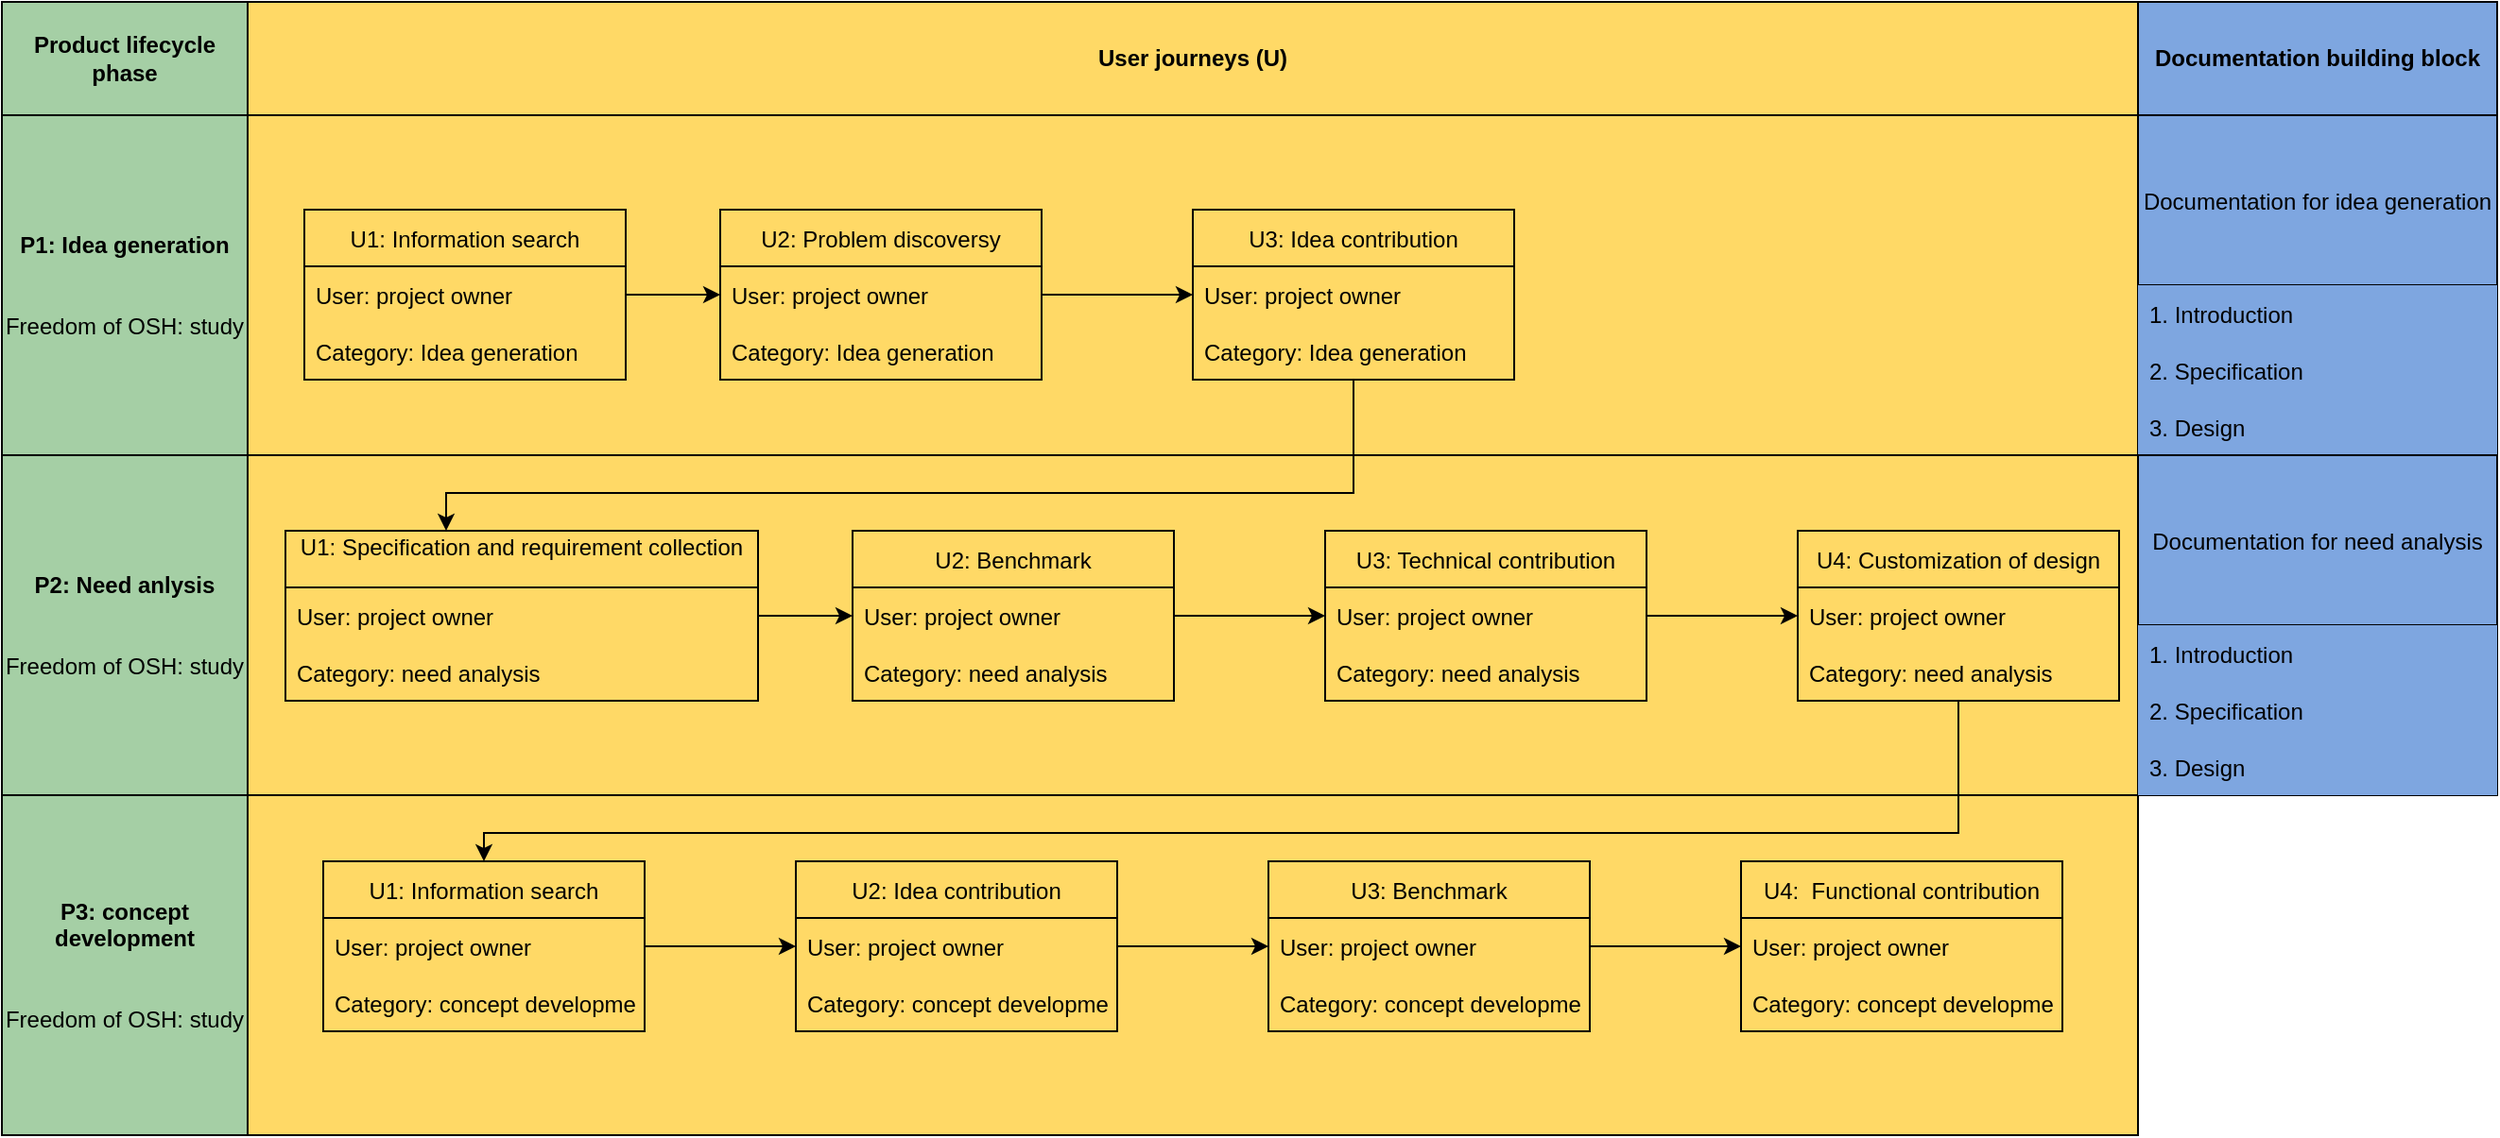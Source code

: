 <mxfile version="15.3.8" type="github">
  <diagram id="PqBIYU05dPy_sP4pm3ZJ" name="Page-1">
    <mxGraphModel dx="1186" dy="651" grid="1" gridSize="10" guides="1" tooltips="1" connect="1" arrows="1" fold="1" page="1" pageScale="1" pageWidth="827" pageHeight="1169" math="0" shadow="0">
      <root>
        <mxCell id="0" />
        <mxCell id="1" parent="0" />
        <mxCell id="xGW7fza09lIFAX_tL9IV-95" value="" style="rounded=0;whiteSpace=wrap;html=1;fillColor=#FFD966;" vertex="1" parent="1">
          <mxGeometry x="230" y="460" width="1000" height="180" as="geometry" />
        </mxCell>
        <mxCell id="xGW7fza09lIFAX_tL9IV-64" value="" style="rounded=0;whiteSpace=wrap;html=1;fillColor=#FFD966;" vertex="1" parent="1">
          <mxGeometry x="230" y="280" width="1000" height="180" as="geometry" />
        </mxCell>
        <mxCell id="xGW7fza09lIFAX_tL9IV-52" value="" style="rounded=0;whiteSpace=wrap;html=1;fillColor=#FFD966;" vertex="1" parent="1">
          <mxGeometry x="230" y="100" width="1000" height="180" as="geometry" />
        </mxCell>
        <mxCell id="xGW7fza09lIFAX_tL9IV-37" value="&lt;div&gt;&lt;b&gt;P1: Idea generation&lt;/b&gt;&lt;/div&gt;&lt;div&gt;&lt;br&gt;&lt;/div&gt;&lt;div&gt;&lt;br&gt;&lt;/div&gt;&lt;div&gt;Freedom of OSH: study&lt;br&gt;&lt;/div&gt;" style="rounded=0;whiteSpace=wrap;html=1;fillColor=#A5CFA5;" vertex="1" parent="1">
          <mxGeometry x="100" y="100" width="130" height="180" as="geometry" />
        </mxCell>
        <mxCell id="xGW7fza09lIFAX_tL9IV-38" value="U1: Information search" style="swimlane;fontStyle=0;childLayout=stackLayout;horizontal=1;startSize=30;horizontalStack=0;resizeParent=1;resizeParentMax=0;resizeLast=0;collapsible=1;marginBottom=0;fillColor=#FFD966;" vertex="1" parent="1">
          <mxGeometry x="260" y="150" width="170" height="90" as="geometry" />
        </mxCell>
        <mxCell id="xGW7fza09lIFAX_tL9IV-39" value="User: project owner" style="text;strokeColor=none;fillColor=none;align=left;verticalAlign=middle;spacingLeft=4;spacingRight=4;overflow=hidden;points=[[0,0.5],[1,0.5]];portConstraint=eastwest;rotatable=0;" vertex="1" parent="xGW7fza09lIFAX_tL9IV-38">
          <mxGeometry y="30" width="170" height="30" as="geometry" />
        </mxCell>
        <mxCell id="xGW7fza09lIFAX_tL9IV-40" value="Category: Idea generation" style="text;strokeColor=none;fillColor=none;align=left;verticalAlign=middle;spacingLeft=4;spacingRight=4;overflow=hidden;points=[[0,0.5],[1,0.5]];portConstraint=eastwest;rotatable=0;" vertex="1" parent="xGW7fza09lIFAX_tL9IV-38">
          <mxGeometry y="60" width="170" height="30" as="geometry" />
        </mxCell>
        <mxCell id="xGW7fza09lIFAX_tL9IV-51" value="" style="edgeStyle=orthogonalEdgeStyle;rounded=0;orthogonalLoop=1;jettySize=auto;html=1;" edge="1" parent="1" source="xGW7fza09lIFAX_tL9IV-44" target="xGW7fza09lIFAX_tL9IV-48">
          <mxGeometry relative="1" as="geometry" />
        </mxCell>
        <mxCell id="xGW7fza09lIFAX_tL9IV-44" value="U2: Problem discoversy" style="swimlane;fontStyle=0;childLayout=stackLayout;horizontal=1;startSize=30;horizontalStack=0;resizeParent=1;resizeParentMax=0;resizeLast=0;collapsible=1;marginBottom=0;fillColor=#FFD966;" vertex="1" parent="1">
          <mxGeometry x="480" y="150" width="170" height="90" as="geometry" />
        </mxCell>
        <mxCell id="xGW7fza09lIFAX_tL9IV-45" value="User: project owner" style="text;strokeColor=none;fillColor=none;align=left;verticalAlign=middle;spacingLeft=4;spacingRight=4;overflow=hidden;points=[[0,0.5],[1,0.5]];portConstraint=eastwest;rotatable=0;" vertex="1" parent="xGW7fza09lIFAX_tL9IV-44">
          <mxGeometry y="30" width="170" height="30" as="geometry" />
        </mxCell>
        <mxCell id="xGW7fza09lIFAX_tL9IV-46" value="Category: Idea generation" style="text;strokeColor=none;fillColor=none;align=left;verticalAlign=middle;spacingLeft=4;spacingRight=4;overflow=hidden;points=[[0,0.5],[1,0.5]];portConstraint=eastwest;rotatable=0;" vertex="1" parent="xGW7fza09lIFAX_tL9IV-44">
          <mxGeometry y="60" width="170" height="30" as="geometry" />
        </mxCell>
        <mxCell id="xGW7fza09lIFAX_tL9IV-47" value="" style="endArrow=classic;html=1;exitX=1;exitY=0.5;exitDx=0;exitDy=0;" edge="1" parent="1" source="xGW7fza09lIFAX_tL9IV-39">
          <mxGeometry width="50" height="50" relative="1" as="geometry">
            <mxPoint x="490" y="220" as="sourcePoint" />
            <mxPoint x="480" y="195" as="targetPoint" />
          </mxGeometry>
        </mxCell>
        <mxCell id="xGW7fza09lIFAX_tL9IV-63" value="" style="edgeStyle=orthogonalEdgeStyle;rounded=0;orthogonalLoop=1;jettySize=auto;html=1;" edge="1" parent="1" source="xGW7fza09lIFAX_tL9IV-48" target="xGW7fza09lIFAX_tL9IV-60">
          <mxGeometry relative="1" as="geometry">
            <Array as="points">
              <mxPoint x="815" y="300" />
              <mxPoint x="335" y="300" />
            </Array>
          </mxGeometry>
        </mxCell>
        <mxCell id="xGW7fza09lIFAX_tL9IV-48" value="U3: Idea contribution" style="swimlane;fontStyle=0;childLayout=stackLayout;horizontal=1;startSize=30;horizontalStack=0;resizeParent=1;resizeParentMax=0;resizeLast=0;collapsible=1;marginBottom=0;fillColor=#FFD966;" vertex="1" parent="1">
          <mxGeometry x="730" y="150" width="170" height="90" as="geometry" />
        </mxCell>
        <mxCell id="xGW7fza09lIFAX_tL9IV-49" value="User: project owner" style="text;strokeColor=none;fillColor=none;align=left;verticalAlign=middle;spacingLeft=4;spacingRight=4;overflow=hidden;points=[[0,0.5],[1,0.5]];portConstraint=eastwest;rotatable=0;" vertex="1" parent="xGW7fza09lIFAX_tL9IV-48">
          <mxGeometry y="30" width="170" height="30" as="geometry" />
        </mxCell>
        <mxCell id="xGW7fza09lIFAX_tL9IV-50" value="Category: Idea generation" style="text;strokeColor=none;fillColor=none;align=left;verticalAlign=middle;spacingLeft=4;spacingRight=4;overflow=hidden;points=[[0,0.5],[1,0.5]];portConstraint=eastwest;rotatable=0;" vertex="1" parent="xGW7fza09lIFAX_tL9IV-48">
          <mxGeometry y="60" width="170" height="30" as="geometry" />
        </mxCell>
        <mxCell id="xGW7fza09lIFAX_tL9IV-56" value="Documentation for idea generation" style="swimlane;fontStyle=0;childLayout=stackLayout;horizontal=1;startSize=90;horizontalStack=0;resizeParent=1;resizeParentMax=0;resizeLast=0;collapsible=1;marginBottom=0;fillColor=#7EA6E0;" vertex="1" parent="1">
          <mxGeometry x="1230" y="100" width="190" height="180" as="geometry" />
        </mxCell>
        <mxCell id="xGW7fza09lIFAX_tL9IV-57" value="1. Introduction" style="text;strokeColor=none;fillColor=#7EA6E0;align=left;verticalAlign=middle;spacingLeft=4;spacingRight=4;overflow=hidden;points=[[0,0.5],[1,0.5]];portConstraint=eastwest;rotatable=0;" vertex="1" parent="xGW7fza09lIFAX_tL9IV-56">
          <mxGeometry y="90" width="190" height="30" as="geometry" />
        </mxCell>
        <mxCell id="xGW7fza09lIFAX_tL9IV-58" value="2. Specification" style="text;strokeColor=none;fillColor=#7EA6E0;align=left;verticalAlign=middle;spacingLeft=4;spacingRight=4;overflow=hidden;points=[[0,0.5],[1,0.5]];portConstraint=eastwest;rotatable=0;" vertex="1" parent="xGW7fza09lIFAX_tL9IV-56">
          <mxGeometry y="120" width="190" height="30" as="geometry" />
        </mxCell>
        <mxCell id="xGW7fza09lIFAX_tL9IV-59" value="3. Design" style="text;strokeColor=none;fillColor=#7EA6E0;align=left;verticalAlign=middle;spacingLeft=4;spacingRight=4;overflow=hidden;points=[[0,0.5],[1,0.5]];portConstraint=eastwest;rotatable=0;" vertex="1" parent="xGW7fza09lIFAX_tL9IV-56">
          <mxGeometry y="150" width="190" height="30" as="geometry" />
        </mxCell>
        <mxCell id="xGW7fza09lIFAX_tL9IV-60" value="U1: Specification and requirement collection&#xa;" style="swimlane;fontStyle=0;childLayout=stackLayout;horizontal=1;startSize=30;horizontalStack=0;resizeParent=1;resizeParentMax=0;resizeLast=0;collapsible=1;marginBottom=0;fillColor=#FFD966;" vertex="1" parent="1">
          <mxGeometry x="250" y="320" width="250" height="90" as="geometry" />
        </mxCell>
        <mxCell id="xGW7fza09lIFAX_tL9IV-61" value="User: project owner" style="text;strokeColor=none;fillColor=none;align=left;verticalAlign=middle;spacingLeft=4;spacingRight=4;overflow=hidden;points=[[0,0.5],[1,0.5]];portConstraint=eastwest;rotatable=0;" vertex="1" parent="xGW7fza09lIFAX_tL9IV-60">
          <mxGeometry y="30" width="250" height="30" as="geometry" />
        </mxCell>
        <mxCell id="xGW7fza09lIFAX_tL9IV-62" value="Category: need analysis" style="text;strokeColor=none;fillColor=none;align=left;verticalAlign=middle;spacingLeft=4;spacingRight=4;overflow=hidden;points=[[0,0.5],[1,0.5]];portConstraint=eastwest;rotatable=0;" vertex="1" parent="xGW7fza09lIFAX_tL9IV-60">
          <mxGeometry y="60" width="250" height="30" as="geometry" />
        </mxCell>
        <mxCell id="xGW7fza09lIFAX_tL9IV-65" value="&lt;div&gt;&lt;b&gt;P2: Need anlysis&lt;br&gt;&lt;/b&gt;&lt;/div&gt;&lt;div&gt;&lt;br&gt;&lt;/div&gt;&lt;div&gt;&lt;br&gt;&lt;/div&gt;&lt;div&gt;Freedom of OSH: study&lt;br&gt;&lt;/div&gt;" style="rounded=0;whiteSpace=wrap;html=1;fillColor=#A5CFA5;" vertex="1" parent="1">
          <mxGeometry x="100" y="280" width="130" height="180" as="geometry" />
        </mxCell>
        <mxCell id="xGW7fza09lIFAX_tL9IV-77" value="" style="edgeStyle=orthogonalEdgeStyle;rounded=0;orthogonalLoop=1;jettySize=auto;html=1;" edge="1" parent="1" source="xGW7fza09lIFAX_tL9IV-69" target="xGW7fza09lIFAX_tL9IV-74">
          <mxGeometry relative="1" as="geometry" />
        </mxCell>
        <mxCell id="xGW7fza09lIFAX_tL9IV-69" value="U2: Benchmark" style="swimlane;fontStyle=0;childLayout=stackLayout;horizontal=1;startSize=30;horizontalStack=0;resizeParent=1;resizeParentMax=0;resizeLast=0;collapsible=1;marginBottom=0;fillColor=#FFD966;" vertex="1" parent="1">
          <mxGeometry x="550" y="320" width="170" height="90" as="geometry" />
        </mxCell>
        <mxCell id="xGW7fza09lIFAX_tL9IV-70" value="User: project owner" style="text;strokeColor=none;fillColor=none;align=left;verticalAlign=middle;spacingLeft=4;spacingRight=4;overflow=hidden;points=[[0,0.5],[1,0.5]];portConstraint=eastwest;rotatable=0;" vertex="1" parent="xGW7fza09lIFAX_tL9IV-69">
          <mxGeometry y="30" width="170" height="30" as="geometry" />
        </mxCell>
        <mxCell id="xGW7fza09lIFAX_tL9IV-71" value="Category: need analysis" style="text;strokeColor=none;fillColor=none;align=left;verticalAlign=middle;spacingLeft=4;spacingRight=4;overflow=hidden;points=[[0,0.5],[1,0.5]];portConstraint=eastwest;rotatable=0;" vertex="1" parent="xGW7fza09lIFAX_tL9IV-69">
          <mxGeometry y="60" width="170" height="30" as="geometry" />
        </mxCell>
        <mxCell id="xGW7fza09lIFAX_tL9IV-72" value="" style="endArrow=classic;html=1;exitX=1;exitY=0.5;exitDx=0;exitDy=0;" edge="1" parent="1" source="xGW7fza09lIFAX_tL9IV-61">
          <mxGeometry width="50" height="50" relative="1" as="geometry">
            <mxPoint x="560" y="220" as="sourcePoint" />
            <mxPoint x="550" y="365" as="targetPoint" />
          </mxGeometry>
        </mxCell>
        <mxCell id="xGW7fza09lIFAX_tL9IV-82" value="" style="edgeStyle=orthogonalEdgeStyle;rounded=0;orthogonalLoop=1;jettySize=auto;html=1;" edge="1" parent="1" source="xGW7fza09lIFAX_tL9IV-74" target="xGW7fza09lIFAX_tL9IV-79">
          <mxGeometry relative="1" as="geometry" />
        </mxCell>
        <mxCell id="xGW7fza09lIFAX_tL9IV-74" value="U3: Technical contribution" style="swimlane;fontStyle=0;childLayout=stackLayout;horizontal=1;startSize=30;horizontalStack=0;resizeParent=1;resizeParentMax=0;resizeLast=0;collapsible=1;marginBottom=0;fillColor=#FFD966;" vertex="1" parent="1">
          <mxGeometry x="800" y="320" width="170" height="90" as="geometry" />
        </mxCell>
        <mxCell id="xGW7fza09lIFAX_tL9IV-75" value="User: project owner" style="text;strokeColor=none;fillColor=none;align=left;verticalAlign=middle;spacingLeft=4;spacingRight=4;overflow=hidden;points=[[0,0.5],[1,0.5]];portConstraint=eastwest;rotatable=0;" vertex="1" parent="xGW7fza09lIFAX_tL9IV-74">
          <mxGeometry y="30" width="170" height="30" as="geometry" />
        </mxCell>
        <mxCell id="xGW7fza09lIFAX_tL9IV-76" value="Category: need analysis" style="text;strokeColor=none;fillColor=none;align=left;verticalAlign=middle;spacingLeft=4;spacingRight=4;overflow=hidden;points=[[0,0.5],[1,0.5]];portConstraint=eastwest;rotatable=0;" vertex="1" parent="xGW7fza09lIFAX_tL9IV-74">
          <mxGeometry y="60" width="170" height="30" as="geometry" />
        </mxCell>
        <mxCell id="xGW7fza09lIFAX_tL9IV-99" value="" style="edgeStyle=orthogonalEdgeStyle;rounded=0;orthogonalLoop=1;jettySize=auto;html=1;" edge="1" parent="1" source="xGW7fza09lIFAX_tL9IV-79" target="xGW7fza09lIFAX_tL9IV-96">
          <mxGeometry relative="1" as="geometry">
            <Array as="points">
              <mxPoint x="1135" y="480" />
              <mxPoint x="355" y="480" />
            </Array>
          </mxGeometry>
        </mxCell>
        <mxCell id="xGW7fza09lIFAX_tL9IV-79" value="U4: Customization of design " style="swimlane;fontStyle=0;childLayout=stackLayout;horizontal=1;startSize=30;horizontalStack=0;resizeParent=1;resizeParentMax=0;resizeLast=0;collapsible=1;marginBottom=0;fillColor=#FFD966;" vertex="1" parent="1">
          <mxGeometry x="1050" y="320" width="170" height="90" as="geometry" />
        </mxCell>
        <mxCell id="xGW7fza09lIFAX_tL9IV-80" value="User: project owner" style="text;strokeColor=none;fillColor=none;align=left;verticalAlign=middle;spacingLeft=4;spacingRight=4;overflow=hidden;points=[[0,0.5],[1,0.5]];portConstraint=eastwest;rotatable=0;" vertex="1" parent="xGW7fza09lIFAX_tL9IV-79">
          <mxGeometry y="30" width="170" height="30" as="geometry" />
        </mxCell>
        <mxCell id="xGW7fza09lIFAX_tL9IV-81" value="Category: need analysis" style="text;strokeColor=none;fillColor=none;align=left;verticalAlign=middle;spacingLeft=4;spacingRight=4;overflow=hidden;points=[[0,0.5],[1,0.5]];portConstraint=eastwest;rotatable=0;" vertex="1" parent="xGW7fza09lIFAX_tL9IV-79">
          <mxGeometry y="60" width="170" height="30" as="geometry" />
        </mxCell>
        <mxCell id="xGW7fza09lIFAX_tL9IV-87" value="Documentation for need analysis" style="swimlane;fontStyle=0;childLayout=stackLayout;horizontal=1;startSize=90;horizontalStack=0;resizeParent=1;resizeParentMax=0;resizeLast=0;collapsible=1;marginBottom=0;fillColor=#7EA6E0;" vertex="1" parent="1">
          <mxGeometry x="1230" y="280" width="190" height="180" as="geometry" />
        </mxCell>
        <mxCell id="xGW7fza09lIFAX_tL9IV-88" value="1. Introduction" style="text;strokeColor=none;fillColor=#7EA6E0;align=left;verticalAlign=middle;spacingLeft=4;spacingRight=4;overflow=hidden;points=[[0,0.5],[1,0.5]];portConstraint=eastwest;rotatable=0;" vertex="1" parent="xGW7fza09lIFAX_tL9IV-87">
          <mxGeometry y="90" width="190" height="30" as="geometry" />
        </mxCell>
        <mxCell id="xGW7fza09lIFAX_tL9IV-89" value="2. Specification" style="text;strokeColor=none;fillColor=#7EA6E0;align=left;verticalAlign=middle;spacingLeft=4;spacingRight=4;overflow=hidden;points=[[0,0.5],[1,0.5]];portConstraint=eastwest;rotatable=0;" vertex="1" parent="xGW7fza09lIFAX_tL9IV-87">
          <mxGeometry y="120" width="190" height="30" as="geometry" />
        </mxCell>
        <mxCell id="xGW7fza09lIFAX_tL9IV-90" value="3. Design" style="text;strokeColor=none;fillColor=#7EA6E0;align=left;verticalAlign=middle;spacingLeft=4;spacingRight=4;overflow=hidden;points=[[0,0.5],[1,0.5]];portConstraint=eastwest;rotatable=0;" vertex="1" parent="xGW7fza09lIFAX_tL9IV-87">
          <mxGeometry y="150" width="190" height="30" as="geometry" />
        </mxCell>
        <mxCell id="xGW7fza09lIFAX_tL9IV-91" value="&lt;b&gt;Product lifecycle phase &lt;br&gt;&lt;/b&gt;" style="rounded=0;whiteSpace=wrap;html=1;fillColor=#A5CFA5;" vertex="1" parent="1">
          <mxGeometry x="100" y="40" width="130" height="60" as="geometry" />
        </mxCell>
        <mxCell id="xGW7fza09lIFAX_tL9IV-92" value="&lt;b&gt;User journeys (U) &lt;/b&gt;" style="rounded=0;whiteSpace=wrap;html=1;fillColor=#FFD966;" vertex="1" parent="1">
          <mxGeometry x="230" y="40" width="1000" height="60" as="geometry" />
        </mxCell>
        <mxCell id="xGW7fza09lIFAX_tL9IV-93" value="&lt;b&gt;Documentation building block&lt;/b&gt;" style="rounded=0;whiteSpace=wrap;html=1;fillColor=#7EA6E0;" vertex="1" parent="1">
          <mxGeometry x="1230" y="40" width="190" height="60" as="geometry" />
        </mxCell>
        <mxCell id="xGW7fza09lIFAX_tL9IV-94" value="&lt;div&gt;&lt;b&gt;P3: concept development&lt;br&gt;&lt;/b&gt;&lt;/div&gt;&lt;div&gt;&lt;br&gt;&lt;/div&gt;&lt;div&gt;&lt;br&gt;&lt;/div&gt;&lt;div&gt;Freedom of OSH: study&lt;br&gt;&lt;/div&gt;" style="rounded=0;whiteSpace=wrap;html=1;fillColor=#A5CFA5;" vertex="1" parent="1">
          <mxGeometry x="100" y="460" width="130" height="180" as="geometry" />
        </mxCell>
        <mxCell id="xGW7fza09lIFAX_tL9IV-103" value="" style="edgeStyle=orthogonalEdgeStyle;rounded=0;orthogonalLoop=1;jettySize=auto;html=1;" edge="1" parent="1" source="xGW7fza09lIFAX_tL9IV-96" target="xGW7fza09lIFAX_tL9IV-100">
          <mxGeometry relative="1" as="geometry" />
        </mxCell>
        <mxCell id="xGW7fza09lIFAX_tL9IV-96" value="U1: Information search" style="swimlane;fontStyle=0;childLayout=stackLayout;horizontal=1;startSize=30;horizontalStack=0;resizeParent=1;resizeParentMax=0;resizeLast=0;collapsible=1;marginBottom=0;fillColor=#FFD966;" vertex="1" parent="1">
          <mxGeometry x="270" y="495" width="170" height="90" as="geometry" />
        </mxCell>
        <mxCell id="xGW7fza09lIFAX_tL9IV-97" value="User: project owner" style="text;strokeColor=none;fillColor=none;align=left;verticalAlign=middle;spacingLeft=4;spacingRight=4;overflow=hidden;points=[[0,0.5],[1,0.5]];portConstraint=eastwest;rotatable=0;" vertex="1" parent="xGW7fza09lIFAX_tL9IV-96">
          <mxGeometry y="30" width="170" height="30" as="geometry" />
        </mxCell>
        <mxCell id="xGW7fza09lIFAX_tL9IV-98" value="Category: concept development" style="text;strokeColor=none;fillColor=none;align=left;verticalAlign=middle;spacingLeft=4;spacingRight=4;overflow=hidden;points=[[0,0.5],[1,0.5]];portConstraint=eastwest;rotatable=0;" vertex="1" parent="xGW7fza09lIFAX_tL9IV-96">
          <mxGeometry y="60" width="170" height="30" as="geometry" />
        </mxCell>
        <mxCell id="xGW7fza09lIFAX_tL9IV-107" value="" style="edgeStyle=orthogonalEdgeStyle;rounded=0;orthogonalLoop=1;jettySize=auto;html=1;" edge="1" parent="1" source="xGW7fza09lIFAX_tL9IV-100" target="xGW7fza09lIFAX_tL9IV-104">
          <mxGeometry relative="1" as="geometry" />
        </mxCell>
        <mxCell id="xGW7fza09lIFAX_tL9IV-100" value="U2: Idea contribution" style="swimlane;fontStyle=0;childLayout=stackLayout;horizontal=1;startSize=30;horizontalStack=0;resizeParent=1;resizeParentMax=0;resizeLast=0;collapsible=1;marginBottom=0;fillColor=#FFD966;" vertex="1" parent="1">
          <mxGeometry x="520" y="495" width="170" height="90" as="geometry" />
        </mxCell>
        <mxCell id="xGW7fza09lIFAX_tL9IV-101" value="User: project owner" style="text;strokeColor=none;fillColor=none;align=left;verticalAlign=middle;spacingLeft=4;spacingRight=4;overflow=hidden;points=[[0,0.5],[1,0.5]];portConstraint=eastwest;rotatable=0;" vertex="1" parent="xGW7fza09lIFAX_tL9IV-100">
          <mxGeometry y="30" width="170" height="30" as="geometry" />
        </mxCell>
        <mxCell id="xGW7fza09lIFAX_tL9IV-102" value="Category: concept development" style="text;strokeColor=none;fillColor=none;align=left;verticalAlign=middle;spacingLeft=4;spacingRight=4;overflow=hidden;points=[[0,0.5],[1,0.5]];portConstraint=eastwest;rotatable=0;" vertex="1" parent="xGW7fza09lIFAX_tL9IV-100">
          <mxGeometry y="60" width="170" height="30" as="geometry" />
        </mxCell>
        <mxCell id="xGW7fza09lIFAX_tL9IV-111" value="" style="edgeStyle=orthogonalEdgeStyle;rounded=0;orthogonalLoop=1;jettySize=auto;html=1;" edge="1" parent="1" source="xGW7fza09lIFAX_tL9IV-104" target="xGW7fza09lIFAX_tL9IV-108">
          <mxGeometry relative="1" as="geometry" />
        </mxCell>
        <mxCell id="xGW7fza09lIFAX_tL9IV-104" value="U3: Benchmark" style="swimlane;fontStyle=0;childLayout=stackLayout;horizontal=1;startSize=30;horizontalStack=0;resizeParent=1;resizeParentMax=0;resizeLast=0;collapsible=1;marginBottom=0;fillColor=#FFD966;" vertex="1" parent="1">
          <mxGeometry x="770" y="495" width="170" height="90" as="geometry" />
        </mxCell>
        <mxCell id="xGW7fza09lIFAX_tL9IV-105" value="User: project owner" style="text;strokeColor=none;fillColor=none;align=left;verticalAlign=middle;spacingLeft=4;spacingRight=4;overflow=hidden;points=[[0,0.5],[1,0.5]];portConstraint=eastwest;rotatable=0;" vertex="1" parent="xGW7fza09lIFAX_tL9IV-104">
          <mxGeometry y="30" width="170" height="30" as="geometry" />
        </mxCell>
        <mxCell id="xGW7fza09lIFAX_tL9IV-106" value="Category: concept development" style="text;strokeColor=none;fillColor=none;align=left;verticalAlign=middle;spacingLeft=4;spacingRight=4;overflow=hidden;points=[[0,0.5],[1,0.5]];portConstraint=eastwest;rotatable=0;" vertex="1" parent="xGW7fza09lIFAX_tL9IV-104">
          <mxGeometry y="60" width="170" height="30" as="geometry" />
        </mxCell>
        <mxCell id="xGW7fza09lIFAX_tL9IV-108" value="U4:  Functional contribution" style="swimlane;fontStyle=0;childLayout=stackLayout;horizontal=1;startSize=30;horizontalStack=0;resizeParent=1;resizeParentMax=0;resizeLast=0;collapsible=1;marginBottom=0;fillColor=#FFD966;" vertex="1" parent="1">
          <mxGeometry x="1020" y="495" width="170" height="90" as="geometry" />
        </mxCell>
        <mxCell id="xGW7fza09lIFAX_tL9IV-109" value="User: project owner" style="text;strokeColor=none;fillColor=none;align=left;verticalAlign=middle;spacingLeft=4;spacingRight=4;overflow=hidden;points=[[0,0.5],[1,0.5]];portConstraint=eastwest;rotatable=0;" vertex="1" parent="xGW7fza09lIFAX_tL9IV-108">
          <mxGeometry y="30" width="170" height="30" as="geometry" />
        </mxCell>
        <mxCell id="xGW7fza09lIFAX_tL9IV-110" value="Category: concept development" style="text;strokeColor=none;fillColor=none;align=left;verticalAlign=middle;spacingLeft=4;spacingRight=4;overflow=hidden;points=[[0,0.5],[1,0.5]];portConstraint=eastwest;rotatable=0;" vertex="1" parent="xGW7fza09lIFAX_tL9IV-108">
          <mxGeometry y="60" width="170" height="30" as="geometry" />
        </mxCell>
      </root>
    </mxGraphModel>
  </diagram>
</mxfile>
